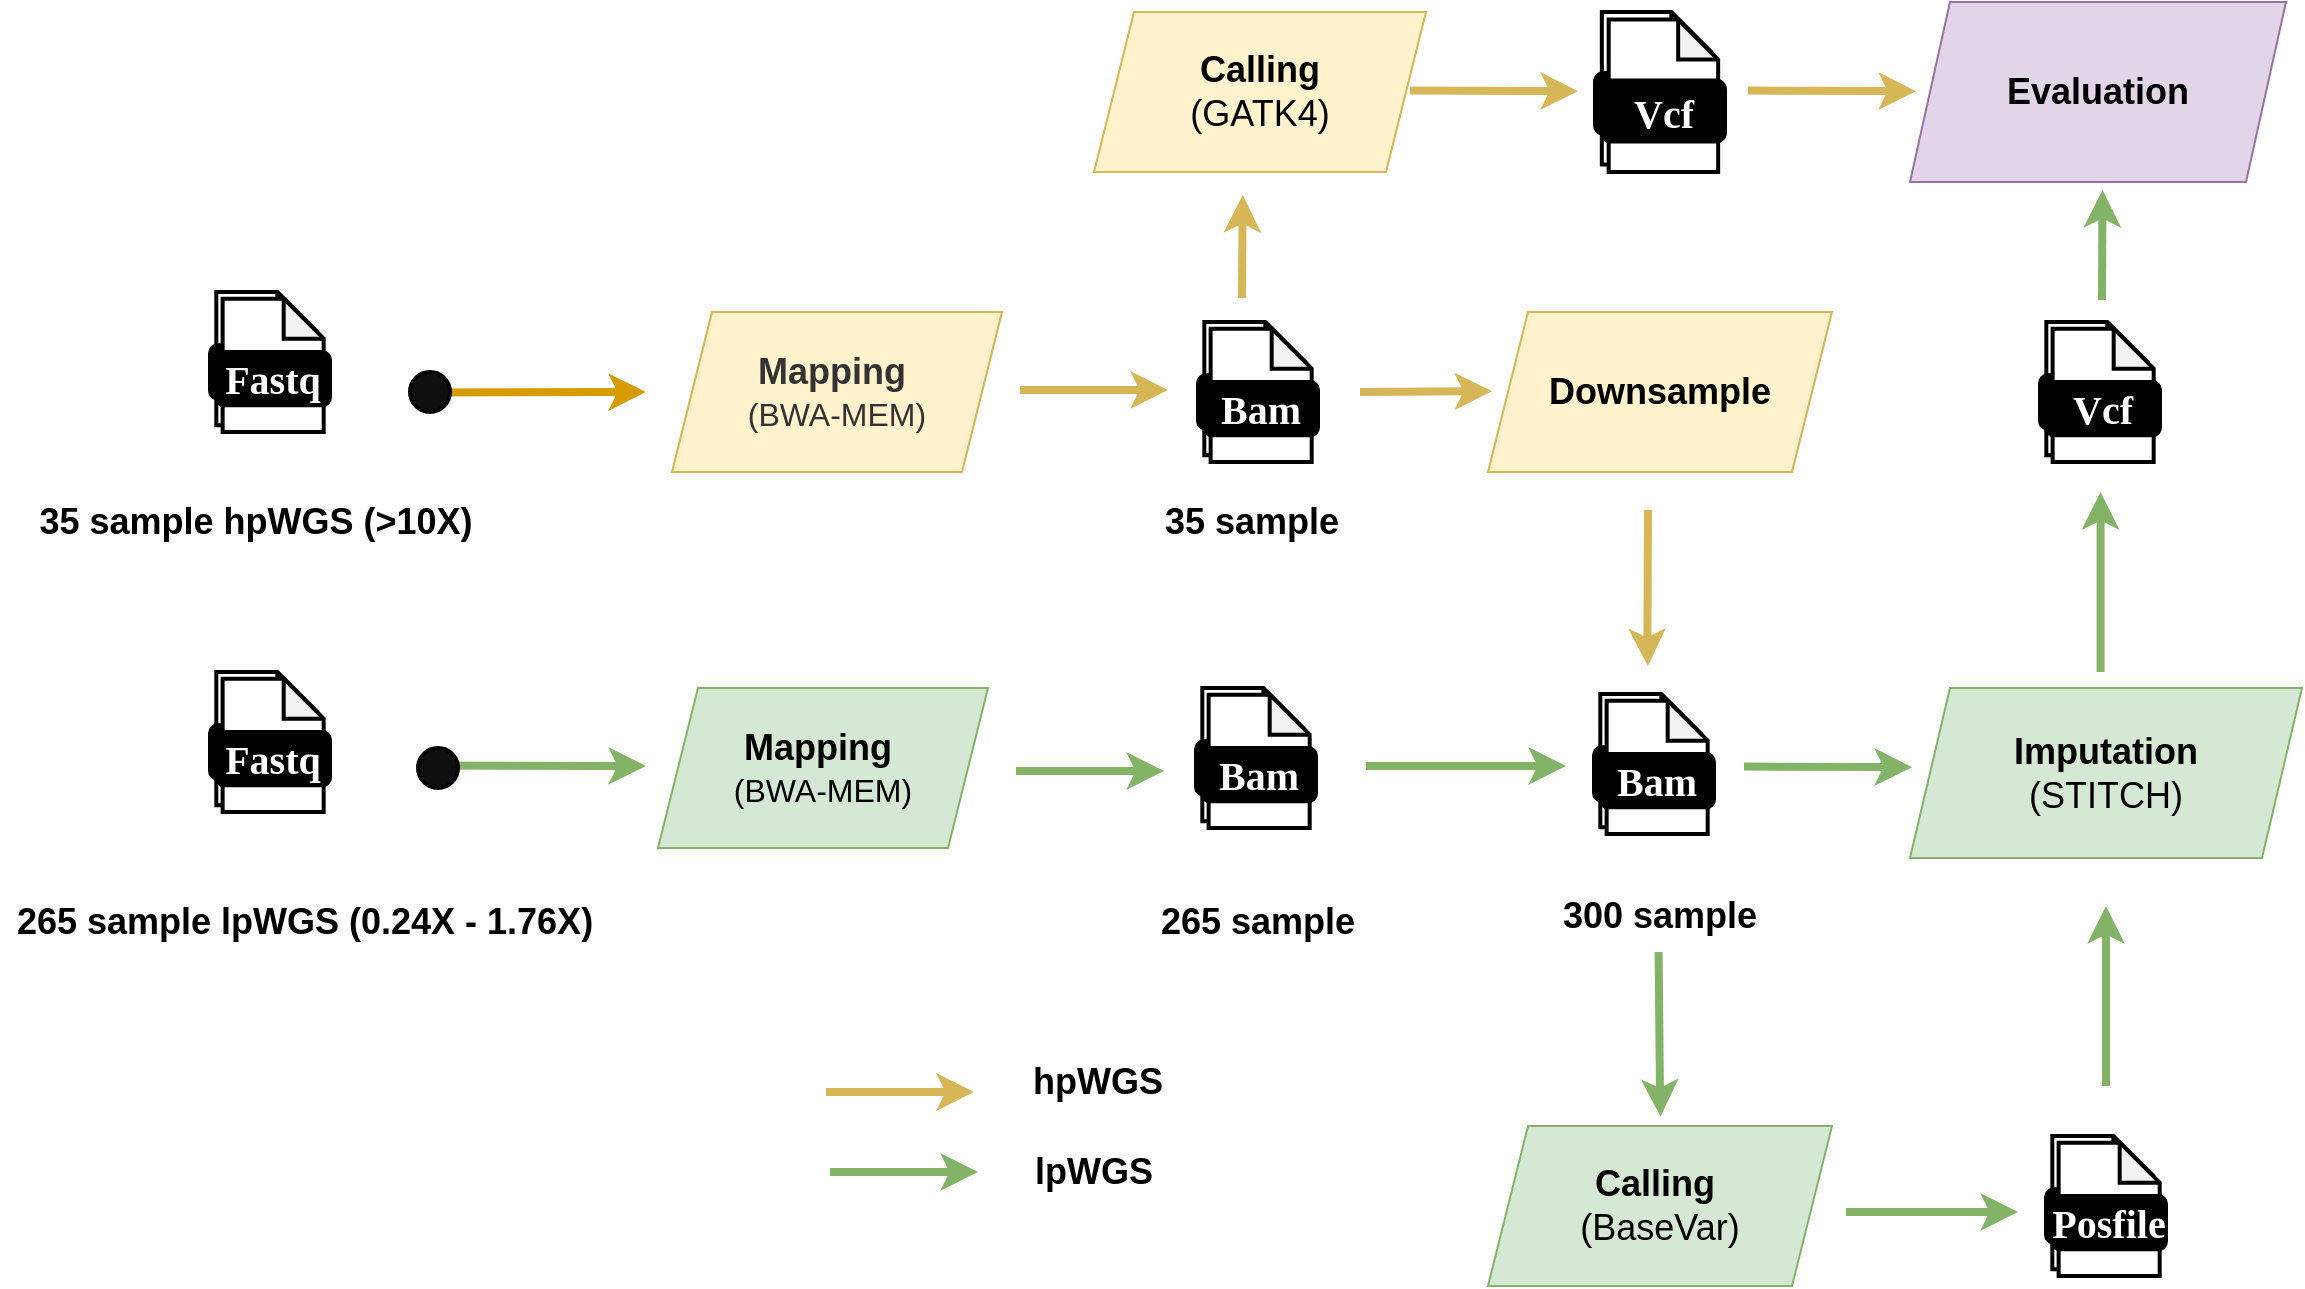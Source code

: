 <mxfile version="24.7.8">
  <diagram name="Trang-1" id="ojN81It_VC9VHGHLu68o">
    <mxGraphModel dx="2294" dy="1879" grid="1" gridSize="10" guides="1" tooltips="1" connect="0" arrows="0" fold="1" page="1" pageScale="1" pageWidth="827" pageHeight="1169" math="0" shadow="0">
      <root>
        <mxCell id="0" />
        <mxCell id="1" parent="0" />
        <mxCell id="snspFUHqu_-KP3tuH1Zz-67" value="" style="endArrow=classic;html=1;rounded=0;strokeWidth=4;fillColor=#fff2cc;strokeColor=#d6b656;entryX=0.442;entryY=1.007;entryDx=0;entryDy=0;entryPerimeter=0;" edge="1" parent="1">
          <mxGeometry width="50" height="50" relative="1" as="geometry">
            <mxPoint x="208" y="43" as="sourcePoint" />
            <mxPoint x="208.372" y="-8.44" as="targetPoint" />
            <Array as="points" />
          </mxGeometry>
        </mxCell>
        <mxCell id="snspFUHqu_-KP3tuH1Zz-46" value="" style="endArrow=classic;html=1;rounded=0;strokeWidth=4;fillColor=#fff2cc;strokeColor=#d6b656;" edge="1" parent="1">
          <mxGeometry width="50" height="50" relative="1" as="geometry">
            <mxPoint x="97" y="89" as="sourcePoint" />
            <mxPoint x="171" y="89" as="targetPoint" />
          </mxGeometry>
        </mxCell>
        <mxCell id="snspFUHqu_-KP3tuH1Zz-62" value="" style="endArrow=classic;html=1;rounded=0;strokeWidth=4;fillColor=#d5e8d4;strokeColor=#82b366;" edge="1" parent="1">
          <mxGeometry width="50" height="50" relative="1" as="geometry">
            <mxPoint x="270" y="277" as="sourcePoint" />
            <mxPoint x="370" y="277" as="targetPoint" />
          </mxGeometry>
        </mxCell>
        <mxCell id="snspFUHqu_-KP3tuH1Zz-20" value="" style="endArrow=classic;html=1;rounded=0;exitX=0.286;exitY=0.436;exitDx=0;exitDy=0;exitPerimeter=0;strokeWidth=4;fillColor=#ffe6cc;strokeColor=#d79b00;" edge="1" parent="1">
          <mxGeometry width="50" height="50" relative="1" as="geometry">
            <mxPoint x="-197" y="90.29" as="sourcePoint" />
            <mxPoint x="-90" y="90" as="targetPoint" />
          </mxGeometry>
        </mxCell>
        <mxCell id="snspFUHqu_-KP3tuH1Zz-19" value="" style="endArrow=classic;html=1;rounded=0;exitX=0.286;exitY=0.436;exitDx=0;exitDy=0;exitPerimeter=0;strokeWidth=4;fillColor=#d5e8d4;strokeColor=#82b366;" edge="1" parent="1" source="snspFUHqu_-KP3tuH1Zz-6">
          <mxGeometry width="50" height="50" relative="1" as="geometry">
            <mxPoint x="-190" y="280" as="sourcePoint" />
            <mxPoint x="-90" y="277" as="targetPoint" />
          </mxGeometry>
        </mxCell>
        <mxCell id="D1Pq8SVgitwWAvo3Zp8d-128" value="&lt;font style=&quot;font-size: 18px;&quot;&gt;265 sample lpWGS (0.24X - 1.76X)&lt;/font&gt;" style="rounded=1;whiteSpace=wrap;html=1;strokeColor=none;fillColor=none;fontStyle=1;arcSize=50;" parent="1" vertex="1">
          <mxGeometry x="-413" y="350" width="305" height="10" as="geometry" />
        </mxCell>
        <mxCell id="snspFUHqu_-KP3tuH1Zz-1" value="" style="group" vertex="1" connectable="0" parent="1">
          <mxGeometry x="-308.0" y="230" width="60" height="70" as="geometry" />
        </mxCell>
        <mxCell id="snspFUHqu_-KP3tuH1Zz-2" value="" style="shape=note;whiteSpace=wrap;html=1;backgroundOutline=1;darkOpacity=0.05;rounded=1;size=20;strokeWidth=2;" vertex="1" parent="snspFUHqu_-KP3tuH1Zz-1">
          <mxGeometry x="3.158" width="50.526" height="66.667" as="geometry" />
        </mxCell>
        <mxCell id="snspFUHqu_-KP3tuH1Zz-3" value="&lt;font data-font-src=&quot;https://fonts.googleapis.com/css?family=Maven+Pro&quot; face=&quot;Maven Pro&quot; color=&quot;#ffffff&quot;&gt;&lt;b&gt;&lt;font style=&quot;font-size: 20px;&quot;&gt;Fastq&lt;/font&gt;&lt;/b&gt;&lt;/font&gt;" style="rounded=1;whiteSpace=wrap;html=1;strokeWidth=2;fillColor=#000000;" vertex="1" parent="snspFUHqu_-KP3tuH1Zz-1">
          <mxGeometry y="26.667" width="56.842" height="26.667" as="geometry" />
        </mxCell>
        <mxCell id="snspFUHqu_-KP3tuH1Zz-4" value="" style="shape=note;whiteSpace=wrap;html=1;backgroundOutline=1;darkOpacity=0.05;rounded=1;size=20;strokeWidth=2;" vertex="1" parent="snspFUHqu_-KP3tuH1Zz-1">
          <mxGeometry x="6.316" y="3.333" width="50.526" height="66.667" as="geometry" />
        </mxCell>
        <mxCell id="snspFUHqu_-KP3tuH1Zz-5" value="&lt;font data-font-src=&quot;https://fonts.googleapis.com/css?family=Maven+Pro&quot; face=&quot;Maven Pro&quot; color=&quot;#ffffff&quot;&gt;&lt;b&gt;&lt;font style=&quot;font-size: 20px;&quot;&gt;Fastq&lt;/font&gt;&lt;/b&gt;&lt;/font&gt;" style="rounded=1;whiteSpace=wrap;html=1;strokeWidth=2;fillColor=#000000;" vertex="1" parent="snspFUHqu_-KP3tuH1Zz-1">
          <mxGeometry x="3.158" y="30.0" width="56.842" height="26.667" as="geometry" />
        </mxCell>
        <mxCell id="snspFUHqu_-KP3tuH1Zz-6" value="" style="ellipse;whiteSpace=wrap;html=1;aspect=fixed;rounded=1;rotation=0;strokeWidth=2;fillColor=#100f0f;" vertex="1" parent="1">
          <mxGeometry x="-204" y="268" width="20" height="20" as="geometry" />
        </mxCell>
        <mxCell id="snspFUHqu_-KP3tuH1Zz-9" value="" style="group" vertex="1" connectable="0" parent="1">
          <mxGeometry x="-308.0" y="40" width="60" height="70" as="geometry" />
        </mxCell>
        <mxCell id="snspFUHqu_-KP3tuH1Zz-10" value="" style="shape=note;whiteSpace=wrap;html=1;backgroundOutline=1;darkOpacity=0.05;rounded=1;size=20;strokeWidth=2;" vertex="1" parent="snspFUHqu_-KP3tuH1Zz-9">
          <mxGeometry x="3.158" width="50.526" height="66.667" as="geometry" />
        </mxCell>
        <mxCell id="snspFUHqu_-KP3tuH1Zz-11" value="&lt;font data-font-src=&quot;https://fonts.googleapis.com/css?family=Maven+Pro&quot; face=&quot;Maven Pro&quot; color=&quot;#ffffff&quot;&gt;&lt;b&gt;&lt;font style=&quot;font-size: 20px;&quot;&gt;Fastq&lt;/font&gt;&lt;/b&gt;&lt;/font&gt;" style="rounded=1;whiteSpace=wrap;html=1;strokeWidth=2;fillColor=#000000;" vertex="1" parent="snspFUHqu_-KP3tuH1Zz-9">
          <mxGeometry y="26.667" width="56.842" height="26.667" as="geometry" />
        </mxCell>
        <mxCell id="snspFUHqu_-KP3tuH1Zz-12" value="" style="shape=note;whiteSpace=wrap;html=1;backgroundOutline=1;darkOpacity=0.05;rounded=1;size=20;strokeWidth=2;" vertex="1" parent="snspFUHqu_-KP3tuH1Zz-9">
          <mxGeometry x="6.316" y="3.333" width="50.526" height="66.667" as="geometry" />
        </mxCell>
        <mxCell id="snspFUHqu_-KP3tuH1Zz-13" value="&lt;font data-font-src=&quot;https://fonts.googleapis.com/css?family=Maven+Pro&quot; face=&quot;Maven Pro&quot; color=&quot;#ffffff&quot;&gt;&lt;b&gt;&lt;font style=&quot;font-size: 20px;&quot;&gt;Fastq&lt;/font&gt;&lt;/b&gt;&lt;/font&gt;" style="rounded=1;whiteSpace=wrap;html=1;strokeWidth=2;fillColor=#000000;" vertex="1" parent="snspFUHqu_-KP3tuH1Zz-9">
          <mxGeometry x="3.158" y="30.0" width="56.842" height="26.667" as="geometry" />
        </mxCell>
        <mxCell id="snspFUHqu_-KP3tuH1Zz-14" value="&lt;font style=&quot;font-size: 18px;&quot;&gt;35 sample hpWGS (&amp;gt;10X)&lt;/font&gt;" style="rounded=1;whiteSpace=wrap;html=1;strokeColor=none;fillColor=none;fontStyle=1;arcSize=50;" vertex="1" parent="1">
          <mxGeometry x="-413" y="142" width="256" height="26" as="geometry" />
        </mxCell>
        <mxCell id="snspFUHqu_-KP3tuH1Zz-15" value="" style="ellipse;whiteSpace=wrap;html=1;aspect=fixed;rounded=1;rotation=0;strokeWidth=2;fillColor=#100f0f;" vertex="1" parent="1">
          <mxGeometry x="-208" y="80" width="20" height="20" as="geometry" />
        </mxCell>
        <mxCell id="snspFUHqu_-KP3tuH1Zz-16" value="&lt;font style=&quot;color: rgb(51, 51, 51); font-size: 18px;&quot;&gt;&lt;b&gt;Mapping&amp;nbsp;&lt;/b&gt;&lt;/font&gt;&lt;div style=&quot;color: rgb(51, 51, 51);&quot;&gt;&lt;font size=&quot;3&quot;&gt;(BWA-MEM)&lt;/font&gt;&lt;/div&gt;" style="shape=parallelogram;perimeter=parallelogramPerimeter;whiteSpace=wrap;html=1;fixedSize=1;fillColor=#fff2cc;strokeColor=#d6b656;" vertex="1" parent="1">
          <mxGeometry x="-77" y="50" width="165" height="80" as="geometry" />
        </mxCell>
        <mxCell id="snspFUHqu_-KP3tuH1Zz-17" value="&lt;font style=&quot;font-size: 18px;&quot;&gt;&lt;b&gt;Mapping&amp;nbsp;&lt;/b&gt;&lt;/font&gt;&lt;div&gt;&lt;font size=&quot;3&quot;&gt;(BWA-MEM)&lt;/font&gt;&lt;/div&gt;" style="shape=parallelogram;perimeter=parallelogramPerimeter;whiteSpace=wrap;html=1;fixedSize=1;fillColor=#d5e8d4;strokeColor=#82b366;" vertex="1" parent="1">
          <mxGeometry x="-84" y="238" width="165" height="80" as="geometry" />
        </mxCell>
        <mxCell id="snspFUHqu_-KP3tuH1Zz-28" value="&lt;font style=&quot;font-size: 18px;&quot;&gt;35 sample&lt;/font&gt;" style="rounded=1;whiteSpace=wrap;html=1;strokeColor=none;fillColor=none;fontStyle=1;arcSize=50;" vertex="1" parent="1">
          <mxGeometry x="85" y="150" width="256" height="10" as="geometry" />
        </mxCell>
        <mxCell id="snspFUHqu_-KP3tuH1Zz-29" value="&lt;span style=&quot;font-size: 18px;&quot;&gt;&lt;b&gt;Downsample&lt;/b&gt;&lt;/span&gt;" style="shape=parallelogram;perimeter=parallelogramPerimeter;whiteSpace=wrap;html=1;fixedSize=1;fillColor=#fff2cc;strokeColor=#d6b656;" vertex="1" parent="1">
          <mxGeometry x="331" y="50" width="172" height="80" as="geometry" />
        </mxCell>
        <mxCell id="snspFUHqu_-KP3tuH1Zz-34" value="" style="group" vertex="1" connectable="0" parent="1">
          <mxGeometry x="186.0" y="55" width="60" height="70" as="geometry" />
        </mxCell>
        <mxCell id="snspFUHqu_-KP3tuH1Zz-35" value="" style="shape=note;whiteSpace=wrap;html=1;backgroundOutline=1;darkOpacity=0.05;rounded=1;size=20;strokeWidth=2;" vertex="1" parent="snspFUHqu_-KP3tuH1Zz-34">
          <mxGeometry x="3.158" width="50.526" height="66.667" as="geometry" />
        </mxCell>
        <mxCell id="snspFUHqu_-KP3tuH1Zz-36" value="&lt;font data-font-src=&quot;https://fonts.googleapis.com/css?family=Maven+Pro&quot; face=&quot;Maven Pro&quot; color=&quot;#ffffff&quot;&gt;&lt;b&gt;&lt;font style=&quot;font-size: 20px;&quot;&gt;Fastq&lt;/font&gt;&lt;/b&gt;&lt;/font&gt;" style="rounded=1;whiteSpace=wrap;html=1;strokeWidth=2;fillColor=#000000;" vertex="1" parent="snspFUHqu_-KP3tuH1Zz-34">
          <mxGeometry y="26.667" width="56.842" height="26.667" as="geometry" />
        </mxCell>
        <mxCell id="snspFUHqu_-KP3tuH1Zz-37" value="" style="shape=note;whiteSpace=wrap;html=1;backgroundOutline=1;darkOpacity=0.05;rounded=1;size=20;strokeWidth=2;" vertex="1" parent="snspFUHqu_-KP3tuH1Zz-34">
          <mxGeometry x="6.316" y="3.333" width="50.526" height="66.667" as="geometry" />
        </mxCell>
        <mxCell id="snspFUHqu_-KP3tuH1Zz-38" value="&lt;font face=&quot;Maven Pro&quot; color=&quot;#ffffff&quot;&gt;&lt;span style=&quot;font-size: 20px;&quot;&gt;&lt;b&gt;Bam&lt;/b&gt;&lt;/span&gt;&lt;/font&gt;" style="rounded=1;whiteSpace=wrap;html=1;strokeWidth=2;fillColor=#000000;" vertex="1" parent="snspFUHqu_-KP3tuH1Zz-34">
          <mxGeometry x="3.158" y="30.0" width="56.842" height="26.667" as="geometry" />
        </mxCell>
        <mxCell id="snspFUHqu_-KP3tuH1Zz-39" value="" style="group" vertex="1" connectable="0" parent="1">
          <mxGeometry x="384.5" y="-100" width="65" height="80" as="geometry" />
        </mxCell>
        <mxCell id="snspFUHqu_-KP3tuH1Zz-40" value="" style="shape=note;whiteSpace=wrap;html=1;backgroundOutline=1;darkOpacity=0.05;rounded=1;size=20;strokeWidth=2;" vertex="1" parent="snspFUHqu_-KP3tuH1Zz-39">
          <mxGeometry x="3.421" width="54.737" height="76.19" as="geometry" />
        </mxCell>
        <mxCell id="snspFUHqu_-KP3tuH1Zz-41" value="&lt;font data-font-src=&quot;https://fonts.googleapis.com/css?family=Maven+Pro&quot; face=&quot;Maven Pro&quot; color=&quot;#ffffff&quot;&gt;&lt;b&gt;&lt;font style=&quot;font-size: 20px;&quot;&gt;Fastq&lt;/font&gt;&lt;/b&gt;&lt;/font&gt;" style="rounded=1;whiteSpace=wrap;html=1;strokeWidth=2;fillColor=#000000;" vertex="1" parent="snspFUHqu_-KP3tuH1Zz-39">
          <mxGeometry y="30.476" width="61.579" height="30.476" as="geometry" />
        </mxCell>
        <mxCell id="snspFUHqu_-KP3tuH1Zz-42" value="" style="shape=note;whiteSpace=wrap;html=1;backgroundOutline=1;darkOpacity=0.05;rounded=1;size=20;strokeWidth=2;" vertex="1" parent="snspFUHqu_-KP3tuH1Zz-39">
          <mxGeometry x="6.842" y="3.81" width="54.737" height="76.19" as="geometry" />
        </mxCell>
        <mxCell id="snspFUHqu_-KP3tuH1Zz-43" value="&lt;font face=&quot;Maven Pro&quot; color=&quot;#ffffff&quot;&gt;&lt;span style=&quot;font-size: 20px;&quot;&gt;&lt;b&gt;Vcf&lt;/b&gt;&lt;/span&gt;&lt;/font&gt;" style="rounded=1;whiteSpace=wrap;html=1;strokeWidth=2;fillColor=#000000;" vertex="1" parent="snspFUHqu_-KP3tuH1Zz-39">
          <mxGeometry x="3.421" y="34.286" width="61.579" height="30.476" as="geometry" />
        </mxCell>
        <mxCell id="snspFUHqu_-KP3tuH1Zz-47" value="" style="group" vertex="1" connectable="0" parent="1">
          <mxGeometry x="185.0" y="238" width="60" height="70" as="geometry" />
        </mxCell>
        <mxCell id="snspFUHqu_-KP3tuH1Zz-48" value="" style="shape=note;whiteSpace=wrap;html=1;backgroundOutline=1;darkOpacity=0.05;rounded=1;size=20;strokeWidth=2;" vertex="1" parent="snspFUHqu_-KP3tuH1Zz-47">
          <mxGeometry x="3.158" width="50.526" height="66.667" as="geometry" />
        </mxCell>
        <mxCell id="snspFUHqu_-KP3tuH1Zz-49" value="&lt;font data-font-src=&quot;https://fonts.googleapis.com/css?family=Maven+Pro&quot; face=&quot;Maven Pro&quot; color=&quot;#ffffff&quot;&gt;&lt;b&gt;&lt;font style=&quot;font-size: 20px;&quot;&gt;Fastq&lt;/font&gt;&lt;/b&gt;&lt;/font&gt;" style="rounded=1;whiteSpace=wrap;html=1;strokeWidth=2;fillColor=#000000;" vertex="1" parent="snspFUHqu_-KP3tuH1Zz-47">
          <mxGeometry y="26.667" width="56.842" height="26.667" as="geometry" />
        </mxCell>
        <mxCell id="snspFUHqu_-KP3tuH1Zz-50" value="" style="shape=note;whiteSpace=wrap;html=1;backgroundOutline=1;darkOpacity=0.05;rounded=1;size=20;strokeWidth=2;" vertex="1" parent="snspFUHqu_-KP3tuH1Zz-47">
          <mxGeometry x="6.316" y="3.333" width="50.526" height="66.667" as="geometry" />
        </mxCell>
        <mxCell id="snspFUHqu_-KP3tuH1Zz-51" value="&lt;font face=&quot;Maven Pro&quot; color=&quot;#ffffff&quot;&gt;&lt;span style=&quot;font-size: 20px;&quot;&gt;&lt;b&gt;Bam&lt;/b&gt;&lt;/span&gt;&lt;/font&gt;" style="rounded=1;whiteSpace=wrap;html=1;strokeWidth=2;fillColor=#000000;" vertex="1" parent="snspFUHqu_-KP3tuH1Zz-47">
          <mxGeometry x="3.158" y="30.0" width="56.842" height="26.667" as="geometry" />
        </mxCell>
        <mxCell id="snspFUHqu_-KP3tuH1Zz-52" value="&lt;font style=&quot;font-size: 18px;&quot;&gt;265 sample&lt;/font&gt;" style="rounded=1;whiteSpace=wrap;html=1;strokeColor=none;fillColor=none;fontStyle=1;arcSize=50;" vertex="1" parent="1">
          <mxGeometry x="88" y="350" width="256" height="10" as="geometry" />
        </mxCell>
        <mxCell id="snspFUHqu_-KP3tuH1Zz-55" value="" style="endArrow=classic;html=1;rounded=0;strokeWidth=4;fillColor=#d5e8d4;strokeColor=#82b366;" edge="1" parent="1">
          <mxGeometry width="50" height="50" relative="1" as="geometry">
            <mxPoint x="416.29" y="370" as="sourcePoint" />
            <mxPoint x="417.29" y="452.29" as="targetPoint" />
            <Array as="points">
              <mxPoint x="417" y="440" />
            </Array>
          </mxGeometry>
        </mxCell>
        <mxCell id="snspFUHqu_-KP3tuH1Zz-56" value="" style="group" vertex="1" connectable="0" parent="1">
          <mxGeometry x="384.0" y="241" width="60" height="70" as="geometry" />
        </mxCell>
        <mxCell id="snspFUHqu_-KP3tuH1Zz-57" value="" style="shape=note;whiteSpace=wrap;html=1;backgroundOutline=1;darkOpacity=0.05;rounded=1;size=20;strokeWidth=2;" vertex="1" parent="snspFUHqu_-KP3tuH1Zz-56">
          <mxGeometry x="3.158" width="50.526" height="66.667" as="geometry" />
        </mxCell>
        <mxCell id="snspFUHqu_-KP3tuH1Zz-58" value="&lt;font data-font-src=&quot;https://fonts.googleapis.com/css?family=Maven+Pro&quot; face=&quot;Maven Pro&quot; color=&quot;#ffffff&quot;&gt;&lt;b&gt;&lt;font style=&quot;font-size: 20px;&quot;&gt;Fastq&lt;/font&gt;&lt;/b&gt;&lt;/font&gt;" style="rounded=1;whiteSpace=wrap;html=1;strokeWidth=2;fillColor=#000000;" vertex="1" parent="snspFUHqu_-KP3tuH1Zz-56">
          <mxGeometry y="26.667" width="56.842" height="26.667" as="geometry" />
        </mxCell>
        <mxCell id="snspFUHqu_-KP3tuH1Zz-59" value="" style="shape=note;whiteSpace=wrap;html=1;backgroundOutline=1;darkOpacity=0.05;rounded=1;size=20;strokeWidth=2;" vertex="1" parent="snspFUHqu_-KP3tuH1Zz-56">
          <mxGeometry x="6.316" y="3.333" width="50.526" height="66.667" as="geometry" />
        </mxCell>
        <mxCell id="snspFUHqu_-KP3tuH1Zz-60" value="&lt;font face=&quot;Maven Pro&quot; color=&quot;#ffffff&quot;&gt;&lt;span style=&quot;font-size: 20px;&quot;&gt;&lt;b&gt;Bam&lt;/b&gt;&lt;/span&gt;&lt;/font&gt;" style="rounded=1;whiteSpace=wrap;html=1;strokeWidth=2;fillColor=#000000;" vertex="1" parent="snspFUHqu_-KP3tuH1Zz-56">
          <mxGeometry x="3.158" y="30.0" width="56.842" height="26.667" as="geometry" />
        </mxCell>
        <mxCell id="snspFUHqu_-KP3tuH1Zz-61" value="&lt;font style=&quot;font-size: 18px;&quot;&gt;300 sample&lt;/font&gt;" style="rounded=1;whiteSpace=wrap;html=1;strokeColor=none;fillColor=none;fontStyle=1;arcSize=50;" vertex="1" parent="1">
          <mxGeometry x="289" y="347" width="256" height="10" as="geometry" />
        </mxCell>
        <mxCell id="snspFUHqu_-KP3tuH1Zz-63" value="" style="endArrow=classic;html=1;rounded=0;strokeWidth=4;fillColor=#fff2cc;strokeColor=#d6b656;" edge="1" parent="1">
          <mxGeometry width="50" height="50" relative="1" as="geometry">
            <mxPoint x="267" y="90" as="sourcePoint" />
            <mxPoint x="333" y="89.58" as="targetPoint" />
          </mxGeometry>
        </mxCell>
        <mxCell id="snspFUHqu_-KP3tuH1Zz-64" value="&lt;span style=&quot;font-size: 18px;&quot;&gt;&lt;b&gt;Calling&lt;/b&gt;&lt;/span&gt;&lt;div&gt;&lt;span style=&quot;font-size: 18px;&quot;&gt;(GATK4)&lt;/span&gt;&lt;/div&gt;" style="shape=parallelogram;perimeter=parallelogramPerimeter;whiteSpace=wrap;html=1;fixedSize=1;fillColor=#fff2cc;strokeColor=#d6b656;" vertex="1" parent="1">
          <mxGeometry x="134" y="-100" width="166" height="80" as="geometry" />
        </mxCell>
        <mxCell id="snspFUHqu_-KP3tuH1Zz-65" value="&lt;span style=&quot;font-size: 18px;&quot;&gt;&lt;b&gt;Calling&amp;nbsp;&lt;/b&gt;&lt;/span&gt;&lt;div&gt;&lt;span style=&quot;font-size: 18px;&quot;&gt;(BaseVar)&lt;/span&gt;&lt;/div&gt;" style="shape=parallelogram;perimeter=parallelogramPerimeter;whiteSpace=wrap;html=1;fixedSize=1;fillColor=#d5e8d4;strokeColor=#82b366;" vertex="1" parent="1">
          <mxGeometry x="331" y="457" width="172" height="80" as="geometry" />
        </mxCell>
        <mxCell id="snspFUHqu_-KP3tuH1Zz-66" value="" style="endArrow=classic;html=1;rounded=0;strokeWidth=4;fillColor=#d5e8d4;strokeColor=#82b366;" edge="1" parent="1">
          <mxGeometry width="50" height="50" relative="1" as="geometry">
            <mxPoint x="459" y="277.29" as="sourcePoint" />
            <mxPoint x="543" y="277.58" as="targetPoint" />
          </mxGeometry>
        </mxCell>
        <mxCell id="snspFUHqu_-KP3tuH1Zz-68" value="" style="endArrow=classic;html=1;rounded=0;strokeWidth=4;fillColor=#fff2cc;strokeColor=#d6b656;" edge="1" parent="1">
          <mxGeometry width="50" height="50" relative="1" as="geometry">
            <mxPoint x="292" y="-60.71" as="sourcePoint" />
            <mxPoint x="376" y="-60.42" as="targetPoint" />
            <Array as="points" />
          </mxGeometry>
        </mxCell>
        <mxCell id="snspFUHqu_-KP3tuH1Zz-70" value="" style="group" vertex="1" connectable="0" parent="1">
          <mxGeometry x="610.0" y="462" width="60" height="70" as="geometry" />
        </mxCell>
        <mxCell id="snspFUHqu_-KP3tuH1Zz-71" value="" style="shape=note;whiteSpace=wrap;html=1;backgroundOutline=1;darkOpacity=0.05;rounded=1;size=20;strokeWidth=2;" vertex="1" parent="snspFUHqu_-KP3tuH1Zz-70">
          <mxGeometry x="3.158" width="50.526" height="66.667" as="geometry" />
        </mxCell>
        <mxCell id="snspFUHqu_-KP3tuH1Zz-72" value="&lt;font data-font-src=&quot;https://fonts.googleapis.com/css?family=Maven+Pro&quot; face=&quot;Maven Pro&quot; color=&quot;#ffffff&quot;&gt;&lt;b&gt;&lt;font style=&quot;font-size: 20px;&quot;&gt;Fastq&lt;/font&gt;&lt;/b&gt;&lt;/font&gt;" style="rounded=1;whiteSpace=wrap;html=1;strokeWidth=2;fillColor=#000000;" vertex="1" parent="snspFUHqu_-KP3tuH1Zz-70">
          <mxGeometry y="26.667" width="56.842" height="26.667" as="geometry" />
        </mxCell>
        <mxCell id="snspFUHqu_-KP3tuH1Zz-73" value="" style="shape=note;whiteSpace=wrap;html=1;backgroundOutline=1;darkOpacity=0.05;rounded=1;size=20;strokeWidth=2;" vertex="1" parent="snspFUHqu_-KP3tuH1Zz-70">
          <mxGeometry x="6.316" y="3.333" width="50.526" height="66.667" as="geometry" />
        </mxCell>
        <mxCell id="snspFUHqu_-KP3tuH1Zz-74" value="&lt;font face=&quot;Maven Pro&quot; color=&quot;#ffffff&quot;&gt;&lt;span style=&quot;font-size: 20px;&quot;&gt;&lt;b&gt;Posfile&lt;/b&gt;&lt;/span&gt;&lt;/font&gt;" style="rounded=1;whiteSpace=wrap;html=1;strokeWidth=2;fillColor=#000000;" vertex="1" parent="snspFUHqu_-KP3tuH1Zz-70">
          <mxGeometry x="3.158" y="30.0" width="56.842" height="26.667" as="geometry" />
        </mxCell>
        <mxCell id="snspFUHqu_-KP3tuH1Zz-75" value="&lt;span style=&quot;font-size: 18px;&quot;&gt;&lt;b&gt;Imputation&lt;/b&gt;&lt;/span&gt;&lt;div&gt;&lt;span style=&quot;font-size: 18px;&quot;&gt;(STITCH)&lt;/span&gt;&lt;/div&gt;" style="shape=parallelogram;perimeter=parallelogramPerimeter;whiteSpace=wrap;html=1;fixedSize=1;fillColor=#d5e8d4;strokeColor=#82b366;" vertex="1" parent="1">
          <mxGeometry x="542" y="238" width="196" height="85" as="geometry" />
        </mxCell>
        <mxCell id="snspFUHqu_-KP3tuH1Zz-77" value="" style="endArrow=classic;html=1;rounded=0;strokeWidth=4;fillColor=#d5e8d4;strokeColor=#82b366;" edge="1" parent="1">
          <mxGeometry width="50" height="50" relative="1" as="geometry">
            <mxPoint x="510" y="500" as="sourcePoint" />
            <mxPoint x="596" y="500" as="targetPoint" />
          </mxGeometry>
        </mxCell>
        <mxCell id="snspFUHqu_-KP3tuH1Zz-78" value="" style="endArrow=classic;html=1;rounded=0;strokeWidth=4;fillColor=#d5e8d4;strokeColor=#82b366;" edge="1" parent="1">
          <mxGeometry width="50" height="50" relative="1" as="geometry">
            <mxPoint x="640" y="437" as="sourcePoint" />
            <mxPoint x="640" y="347" as="targetPoint" />
            <Array as="points" />
          </mxGeometry>
        </mxCell>
        <mxCell id="snspFUHqu_-KP3tuH1Zz-79" value="" style="endArrow=classic;html=1;rounded=0;strokeWidth=4;fillColor=#fff2cc;strokeColor=#d6b656;" edge="1" parent="1">
          <mxGeometry width="50" height="50" relative="1" as="geometry">
            <mxPoint x="411" y="149" as="sourcePoint" />
            <mxPoint x="411" y="227.0" as="targetPoint" />
            <Array as="points">
              <mxPoint x="410.71" y="214.71" />
            </Array>
          </mxGeometry>
        </mxCell>
        <mxCell id="snspFUHqu_-KP3tuH1Zz-80" value="&lt;span style=&quot;font-size: 18px;&quot;&gt;&lt;b&gt;Evaluation&lt;/b&gt;&lt;/span&gt;" style="shape=parallelogram;perimeter=parallelogramPerimeter;whiteSpace=wrap;html=1;fixedSize=1;fillColor=#e1d5e7;strokeColor=#9673a6;" vertex="1" parent="1">
          <mxGeometry x="542" y="-105" width="188" height="90" as="geometry" />
        </mxCell>
        <mxCell id="snspFUHqu_-KP3tuH1Zz-81" value="" style="endArrow=classic;html=1;rounded=0;strokeWidth=4;fillColor=#fff2cc;strokeColor=#d6b656;" edge="1" parent="1">
          <mxGeometry width="50" height="50" relative="1" as="geometry">
            <mxPoint x="461" y="-60.71" as="sourcePoint" />
            <mxPoint x="545" y="-60.42" as="targetPoint" />
            <Array as="points" />
          </mxGeometry>
        </mxCell>
        <mxCell id="snspFUHqu_-KP3tuH1Zz-82" value="" style="group" vertex="1" connectable="0" parent="1">
          <mxGeometry x="607.0" y="55" width="60" height="70" as="geometry" />
        </mxCell>
        <mxCell id="snspFUHqu_-KP3tuH1Zz-83" value="" style="shape=note;whiteSpace=wrap;html=1;backgroundOutline=1;darkOpacity=0.05;rounded=1;size=20;strokeWidth=2;" vertex="1" parent="snspFUHqu_-KP3tuH1Zz-82">
          <mxGeometry x="3.158" width="50.526" height="66.667" as="geometry" />
        </mxCell>
        <mxCell id="snspFUHqu_-KP3tuH1Zz-84" value="&lt;font data-font-src=&quot;https://fonts.googleapis.com/css?family=Maven+Pro&quot; face=&quot;Maven Pro&quot; color=&quot;#ffffff&quot;&gt;&lt;b&gt;&lt;font style=&quot;font-size: 20px;&quot;&gt;Fastq&lt;/font&gt;&lt;/b&gt;&lt;/font&gt;" style="rounded=1;whiteSpace=wrap;html=1;strokeWidth=2;fillColor=#000000;" vertex="1" parent="snspFUHqu_-KP3tuH1Zz-82">
          <mxGeometry y="26.667" width="56.842" height="26.667" as="geometry" />
        </mxCell>
        <mxCell id="snspFUHqu_-KP3tuH1Zz-85" value="" style="shape=note;whiteSpace=wrap;html=1;backgroundOutline=1;darkOpacity=0.05;rounded=1;size=20;strokeWidth=2;" vertex="1" parent="snspFUHqu_-KP3tuH1Zz-82">
          <mxGeometry x="6.316" y="3.333" width="50.526" height="66.667" as="geometry" />
        </mxCell>
        <mxCell id="snspFUHqu_-KP3tuH1Zz-86" value="&lt;font face=&quot;Maven Pro&quot; color=&quot;#ffffff&quot;&gt;&lt;span style=&quot;font-size: 20px;&quot;&gt;&lt;b&gt;Vcf&lt;/b&gt;&lt;/span&gt;&lt;/font&gt;" style="rounded=1;whiteSpace=wrap;html=1;strokeWidth=2;fillColor=#000000;" vertex="1" parent="snspFUHqu_-KP3tuH1Zz-82">
          <mxGeometry x="3.158" y="30.0" width="56.842" height="26.667" as="geometry" />
        </mxCell>
        <mxCell id="snspFUHqu_-KP3tuH1Zz-87" value="" style="endArrow=classic;html=1;rounded=0;strokeWidth=4;fillColor=#d5e8d4;strokeColor=#82b366;" edge="1" parent="1">
          <mxGeometry width="50" height="50" relative="1" as="geometry">
            <mxPoint x="637.29" y="230" as="sourcePoint" />
            <mxPoint x="637.29" y="140" as="targetPoint" />
            <Array as="points" />
          </mxGeometry>
        </mxCell>
        <mxCell id="snspFUHqu_-KP3tuH1Zz-88" value="" style="endArrow=classic;html=1;rounded=0;strokeWidth=4;fillColor=#d5e8d4;strokeColor=#82b366;" edge="1" parent="1">
          <mxGeometry width="50" height="50" relative="1" as="geometry">
            <mxPoint x="638" y="44" as="sourcePoint" />
            <mxPoint x="638.29" y="-11" as="targetPoint" />
            <Array as="points" />
          </mxGeometry>
        </mxCell>
        <mxCell id="snspFUHqu_-KP3tuH1Zz-89" value="" style="endArrow=classic;html=1;rounded=0;strokeWidth=4;fillColor=#d5e8d4;strokeColor=#82b366;" edge="1" parent="1">
          <mxGeometry width="50" height="50" relative="1" as="geometry">
            <mxPoint x="95" y="279.5" as="sourcePoint" />
            <mxPoint x="169" y="279.5" as="targetPoint" />
          </mxGeometry>
        </mxCell>
        <mxCell id="snspFUHqu_-KP3tuH1Zz-90" value="" style="endArrow=classic;html=1;rounded=0;strokeWidth=4;fillColor=#fff2cc;strokeColor=#d6b656;" edge="1" parent="1">
          <mxGeometry width="50" height="50" relative="1" as="geometry">
            <mxPoint y="440" as="sourcePoint" />
            <mxPoint x="74" y="440" as="targetPoint" />
          </mxGeometry>
        </mxCell>
        <mxCell id="snspFUHqu_-KP3tuH1Zz-91" value="" style="endArrow=classic;html=1;rounded=0;strokeWidth=4;fillColor=#d5e8d4;strokeColor=#82b366;" edge="1" parent="1">
          <mxGeometry width="50" height="50" relative="1" as="geometry">
            <mxPoint x="2" y="480" as="sourcePoint" />
            <mxPoint x="76" y="480" as="targetPoint" />
          </mxGeometry>
        </mxCell>
        <mxCell id="snspFUHqu_-KP3tuH1Zz-92" value="&lt;span style=&quot;font-size: 18px;&quot;&gt;hpWGS&lt;/span&gt;" style="rounded=1;whiteSpace=wrap;html=1;strokeColor=none;fillColor=none;fontStyle=1;arcSize=50;" vertex="1" parent="1">
          <mxGeometry x="8" y="430" width="256" height="10" as="geometry" />
        </mxCell>
        <mxCell id="snspFUHqu_-KP3tuH1Zz-93" value="&lt;span style=&quot;font-size: 18px;&quot;&gt;lpWGS&lt;/span&gt;" style="rounded=1;whiteSpace=wrap;html=1;strokeColor=none;fillColor=none;fontStyle=1;arcSize=50;" vertex="1" parent="1">
          <mxGeometry x="6" y="475" width="256" height="10" as="geometry" />
        </mxCell>
      </root>
    </mxGraphModel>
  </diagram>
</mxfile>
